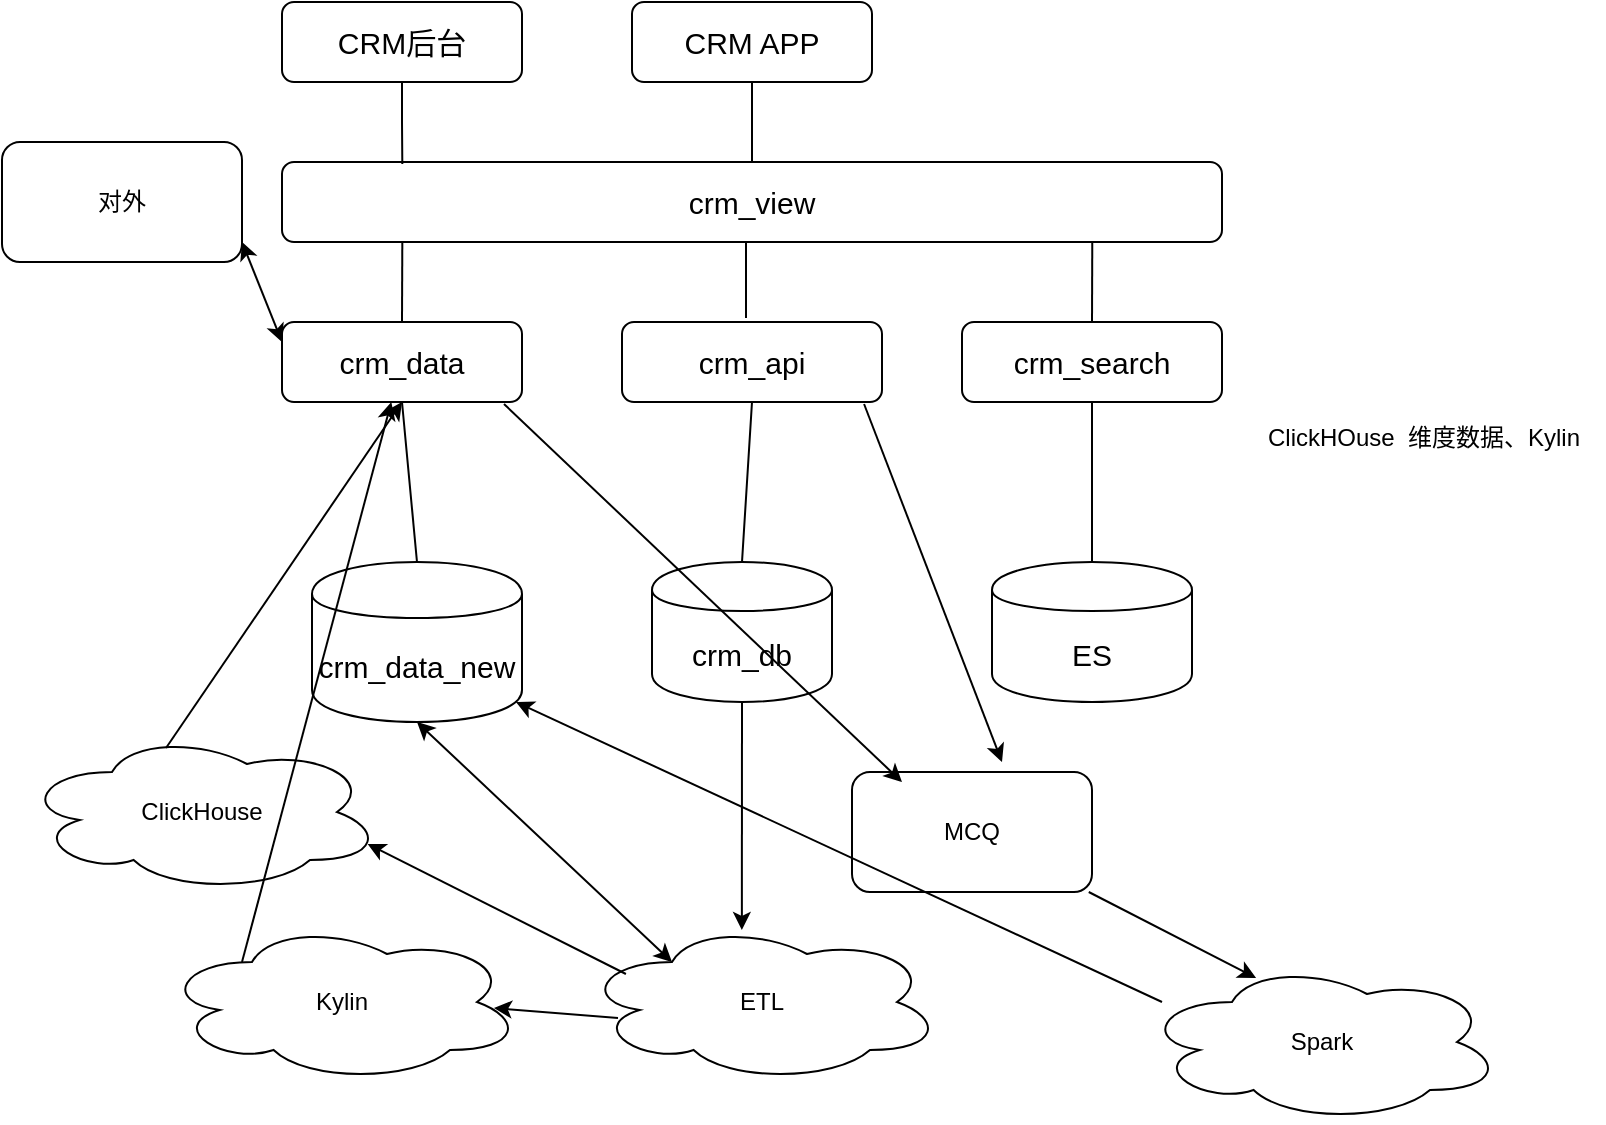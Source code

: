 <mxfile version="10.7.5" type="github"><diagram id="Ag0dhB8aS_l8PXAd4vjg" name="第 1 页"><mxGraphModel dx="918" dy="616" grid="1" gridSize="10" guides="1" tooltips="1" connect="1" arrows="1" fold="1" page="1" pageScale="1" pageWidth="1169" pageHeight="827" math="0" shadow="0"><root><mxCell id="0"/><mxCell id="1" parent="0"/><mxCell id="wXJmp87-zdHbkqahWkxf-1" value="&lt;font style=&quot;font-size: 15px&quot;&gt;crm_view&lt;/font&gt;" style="rounded=1;whiteSpace=wrap;html=1;" vertex="1" parent="1"><mxGeometry x="140" y="160" width="470" height="40" as="geometry"/></mxCell><mxCell id="wXJmp87-zdHbkqahWkxf-2" value="&lt;font style=&quot;font-size: 15px&quot;&gt;crm_api&lt;/font&gt;" style="rounded=1;whiteSpace=wrap;html=1;" vertex="1" parent="1"><mxGeometry x="310" y="240" width="130" height="40" as="geometry"/></mxCell><mxCell id="wXJmp87-zdHbkqahWkxf-7" style="edgeStyle=orthogonalEdgeStyle;rounded=0;orthogonalLoop=1;jettySize=auto;html=1;exitX=0.5;exitY=1;exitDx=0;exitDy=0;entryX=0.128;entryY=0.025;entryDx=0;entryDy=0;entryPerimeter=0;endArrow=none;endFill=0;" edge="1" parent="1" source="wXJmp87-zdHbkqahWkxf-4" target="wXJmp87-zdHbkqahWkxf-1"><mxGeometry relative="1" as="geometry"/></mxCell><mxCell id="wXJmp87-zdHbkqahWkxf-4" value="&lt;font style=&quot;font-size: 15px&quot;&gt;CRM后台&lt;br&gt;&lt;/font&gt;" style="rounded=1;whiteSpace=wrap;html=1;" vertex="1" parent="1"><mxGeometry x="140" y="80" width="120" height="40" as="geometry"/></mxCell><mxCell id="wXJmp87-zdHbkqahWkxf-27" style="edgeStyle=none;rounded=0;orthogonalLoop=1;jettySize=auto;html=1;exitX=0.5;exitY=1;exitDx=0;exitDy=0;endArrow=none;endFill=0;" edge="1" parent="1" source="wXJmp87-zdHbkqahWkxf-5" target="wXJmp87-zdHbkqahWkxf-1"><mxGeometry relative="1" as="geometry"/></mxCell><mxCell id="wXJmp87-zdHbkqahWkxf-5" value="&lt;font style=&quot;font-size: 15px&quot;&gt;CRM APP&lt;/font&gt;" style="rounded=1;whiteSpace=wrap;html=1;" vertex="1" parent="1"><mxGeometry x="315" y="80" width="120" height="40" as="geometry"/></mxCell><mxCell id="wXJmp87-zdHbkqahWkxf-12" value="&lt;span style=&quot;font-size: 15px&quot;&gt;crm_data&lt;/span&gt;" style="rounded=1;whiteSpace=wrap;html=1;" vertex="1" parent="1"><mxGeometry x="140" y="240" width="120" height="40" as="geometry"/></mxCell><mxCell id="wXJmp87-zdHbkqahWkxf-13" value="" style="endArrow=none;html=1;entryX=0.5;entryY=0;entryDx=0;entryDy=0;exitX=0.128;exitY=1;exitDx=0;exitDy=0;exitPerimeter=0;endFill=0;" edge="1" parent="1" source="wXJmp87-zdHbkqahWkxf-1" target="wXJmp87-zdHbkqahWkxf-12"><mxGeometry width="50" height="50" relative="1" as="geometry"><mxPoint x="180" y="200" as="sourcePoint"/><mxPoint x="230" y="150" as="targetPoint"/></mxGeometry></mxCell><mxCell id="wXJmp87-zdHbkqahWkxf-14" value="" style="endArrow=none;html=1;endFill=0;" edge="1" parent="1"><mxGeometry width="50" height="50" relative="1" as="geometry"><mxPoint x="372" y="200" as="sourcePoint"/><mxPoint x="372" y="238" as="targetPoint"/></mxGeometry></mxCell><mxCell id="wXJmp87-zdHbkqahWkxf-24" style="rounded=0;orthogonalLoop=1;jettySize=auto;html=1;exitX=0.5;exitY=1;exitDx=0;exitDy=0;endArrow=classic;endFill=1;startArrow=none;startFill=0;entryX=0.444;entryY=0.05;entryDx=0;entryDy=0;entryPerimeter=0;" edge="1" parent="1" source="wXJmp87-zdHbkqahWkxf-17" target="wXJmp87-zdHbkqahWkxf-18"><mxGeometry relative="1" as="geometry"><mxPoint x="370" y="540" as="targetPoint"/></mxGeometry></mxCell><mxCell id="wXJmp87-zdHbkqahWkxf-17" value="&lt;font style=&quot;font-size: 15px&quot;&gt;crm_db&lt;br&gt;&lt;/font&gt;" style="shape=cylinder;whiteSpace=wrap;html=1;boundedLbl=1;backgroundOutline=1;" vertex="1" parent="1"><mxGeometry x="325" y="360" width="90" height="70" as="geometry"/></mxCell><mxCell id="wXJmp87-zdHbkqahWkxf-25" style="rounded=0;orthogonalLoop=1;jettySize=auto;html=1;exitX=0.25;exitY=0.25;exitDx=0;exitDy=0;exitPerimeter=0;entryX=0.5;entryY=1;entryDx=0;entryDy=0;endArrow=classic;endFill=1;startArrow=classic;startFill=1;" edge="1" parent="1" source="wXJmp87-zdHbkqahWkxf-18" target="wXJmp87-zdHbkqahWkxf-20"><mxGeometry relative="1" as="geometry"/></mxCell><mxCell id="wXJmp87-zdHbkqahWkxf-18" value="ETL" style="ellipse;shape=cloud;whiteSpace=wrap;html=1;" vertex="1" parent="1"><mxGeometry x="290" y="540" width="180" height="80" as="geometry"/></mxCell><mxCell id="wXJmp87-zdHbkqahWkxf-20" value="&lt;font style=&quot;font-size: 15px&quot;&gt;crm_data_new&lt;/font&gt;" style="shape=cylinder;whiteSpace=wrap;html=1;boundedLbl=1;backgroundOutline=1;" vertex="1" parent="1"><mxGeometry x="155" y="360" width="105" height="80" as="geometry"/></mxCell><mxCell id="wXJmp87-zdHbkqahWkxf-21" value="&lt;font style=&quot;font-size: 15px&quot;&gt;ES&lt;/font&gt;" style="shape=cylinder;whiteSpace=wrap;html=1;boundedLbl=1;backgroundOutline=1;" vertex="1" parent="1"><mxGeometry x="495" y="360" width="100" height="70" as="geometry"/></mxCell><mxCell id="wXJmp87-zdHbkqahWkxf-22" value="" style="endArrow=none;html=1;exitX=0.5;exitY=1;exitDx=0;exitDy=0;entryX=0.5;entryY=0;entryDx=0;entryDy=0;endFill=0;" edge="1" parent="1" source="wXJmp87-zdHbkqahWkxf-12" target="wXJmp87-zdHbkqahWkxf-20"><mxGeometry width="50" height="50" relative="1" as="geometry"><mxPoint x="400" y="310" as="sourcePoint"/><mxPoint x="450" y="260" as="targetPoint"/></mxGeometry></mxCell><mxCell id="wXJmp87-zdHbkqahWkxf-23" value="" style="endArrow=none;html=1;entryX=0.5;entryY=0;entryDx=0;entryDy=0;exitX=0.5;exitY=1;exitDx=0;exitDy=0;endFill=0;" edge="1" parent="1" source="wXJmp87-zdHbkqahWkxf-2" target="wXJmp87-zdHbkqahWkxf-17"><mxGeometry width="50" height="50" relative="1" as="geometry"><mxPoint x="370" y="310" as="sourcePoint"/><mxPoint x="420" y="260" as="targetPoint"/></mxGeometry></mxCell><mxCell id="wXJmp87-zdHbkqahWkxf-28" value="&lt;font style=&quot;font-size: 15px&quot;&gt;crm_search&lt;/font&gt;" style="rounded=1;whiteSpace=wrap;html=1;" vertex="1" parent="1"><mxGeometry x="480" y="240" width="130" height="40" as="geometry"/></mxCell><mxCell id="wXJmp87-zdHbkqahWkxf-29" value="" style="endArrow=none;html=1;entryX=0.5;entryY=0;entryDx=0;entryDy=0;exitX=0.862;exitY=1;exitDx=0;exitDy=0;exitPerimeter=0;endFill=0;" edge="1" parent="1" source="wXJmp87-zdHbkqahWkxf-1" target="wXJmp87-zdHbkqahWkxf-28"><mxGeometry width="50" height="50" relative="1" as="geometry"><mxPoint x="530" y="230" as="sourcePoint"/><mxPoint x="580" y="180" as="targetPoint"/></mxGeometry></mxCell><mxCell id="wXJmp87-zdHbkqahWkxf-30" value="" style="endArrow=none;html=1;entryX=0.5;entryY=1;entryDx=0;entryDy=0;exitX=0.5;exitY=0;exitDx=0;exitDy=0;endFill=0;" edge="1" parent="1" source="wXJmp87-zdHbkqahWkxf-21" target="wXJmp87-zdHbkqahWkxf-28"><mxGeometry width="50" height="50" relative="1" as="geometry"><mxPoint x="540" y="360" as="sourcePoint"/><mxPoint x="590" y="310" as="targetPoint"/></mxGeometry></mxCell><mxCell id="wXJmp87-zdHbkqahWkxf-31" value="Kylin" style="ellipse;shape=cloud;whiteSpace=wrap;html=1;" vertex="1" parent="1"><mxGeometry x="80" y="540" width="180" height="80" as="geometry"/></mxCell><mxCell id="wXJmp87-zdHbkqahWkxf-32" value="" style="endArrow=classic;html=1;exitX=0.1;exitY=0.6;exitDx=0;exitDy=0;exitPerimeter=0;entryX=0.922;entryY=0.538;entryDx=0;entryDy=0;entryPerimeter=0;" edge="1" parent="1" source="wXJmp87-zdHbkqahWkxf-18" target="wXJmp87-zdHbkqahWkxf-31"><mxGeometry width="50" height="50" relative="1" as="geometry"><mxPoint x="300" y="590" as="sourcePoint"/><mxPoint x="350" y="540" as="targetPoint"/></mxGeometry></mxCell><mxCell id="wXJmp87-zdHbkqahWkxf-33" value="ClickHouse" style="ellipse;shape=cloud;whiteSpace=wrap;html=1;" vertex="1" parent="1"><mxGeometry x="10" y="445" width="180" height="80" as="geometry"/></mxCell><mxCell id="wXJmp87-zdHbkqahWkxf-34" value="" style="endArrow=classic;html=1;entryX=0.96;entryY=0.7;entryDx=0;entryDy=0;entryPerimeter=0;exitX=0.122;exitY=0.325;exitDx=0;exitDy=0;exitPerimeter=0;" edge="1" parent="1" source="wXJmp87-zdHbkqahWkxf-18" target="wXJmp87-zdHbkqahWkxf-33"><mxGeometry width="50" height="50" relative="1" as="geometry"><mxPoint x="220" y="550" as="sourcePoint"/><mxPoint x="270" y="500" as="targetPoint"/></mxGeometry></mxCell><mxCell id="wXJmp87-zdHbkqahWkxf-35" value="Spark" style="ellipse;shape=cloud;whiteSpace=wrap;html=1;" vertex="1" parent="1"><mxGeometry x="570" y="560" width="180" height="80" as="geometry"/></mxCell><mxCell id="wXJmp87-zdHbkqahWkxf-37" value="MCQ&lt;br&gt;" style="rounded=1;whiteSpace=wrap;html=1;" vertex="1" parent="1"><mxGeometry x="425" y="465" width="120" height="60" as="geometry"/></mxCell><mxCell id="wXJmp87-zdHbkqahWkxf-38" value="" style="endArrow=none;html=1;entryX=0.931;entryY=1.025;entryDx=0;entryDy=0;entryPerimeter=0;startArrow=classic;startFill=1;endFill=0;" edge="1" parent="1" target="wXJmp87-zdHbkqahWkxf-2"><mxGeometry width="50" height="50" relative="1" as="geometry"><mxPoint x="500" y="460" as="sourcePoint"/><mxPoint x="485.711" y="395" as="targetPoint"/></mxGeometry></mxCell><mxCell id="wXJmp87-zdHbkqahWkxf-39" value="" style="endArrow=none;html=1;entryX=0.925;entryY=1.025;entryDx=0;entryDy=0;entryPerimeter=0;startArrow=classic;startFill=1;endFill=0;" edge="1" parent="1" target="wXJmp87-zdHbkqahWkxf-12"><mxGeometry width="50" height="50" relative="1" as="geometry"><mxPoint x="450" y="470" as="sourcePoint"/><mxPoint x="500" y="420" as="targetPoint"/></mxGeometry></mxCell><mxCell id="wXJmp87-zdHbkqahWkxf-40" value="" style="endArrow=classic;html=1;entryX=0.317;entryY=0.1;entryDx=0;entryDy=0;entryPerimeter=0;" edge="1" parent="1" source="wXJmp87-zdHbkqahWkxf-37" target="wXJmp87-zdHbkqahWkxf-35"><mxGeometry width="50" height="50" relative="1" as="geometry"><mxPoint x="540" y="540" as="sourcePoint"/><mxPoint x="590" y="490" as="targetPoint"/></mxGeometry></mxCell><mxCell id="wXJmp87-zdHbkqahWkxf-41" value="" style="endArrow=classic;html=1;entryX=0.971;entryY=0.875;entryDx=0;entryDy=0;entryPerimeter=0;" edge="1" parent="1" target="wXJmp87-zdHbkqahWkxf-20"><mxGeometry width="50" height="50" relative="1" as="geometry"><mxPoint x="580" y="580" as="sourcePoint"/><mxPoint x="540" y="530" as="targetPoint"/></mxGeometry></mxCell><mxCell id="wXJmp87-zdHbkqahWkxf-42" value="" style="endArrow=none;html=1;entryX=0.4;entryY=0.1;entryDx=0;entryDy=0;entryPerimeter=0;startArrow=classic;startFill=1;endFill=0;" edge="1" parent="1" target="wXJmp87-zdHbkqahWkxf-33"><mxGeometry width="50" height="50" relative="1" as="geometry"><mxPoint x="200" y="280" as="sourcePoint"/><mxPoint x="50" y="290" as="targetPoint"/></mxGeometry></mxCell><mxCell id="wXJmp87-zdHbkqahWkxf-43" value="" style="endArrow=classic;html=1;" edge="1" parent="1" target="wXJmp87-zdHbkqahWkxf-12"><mxGeometry width="50" height="50" relative="1" as="geometry"><mxPoint x="120" y="560" as="sourcePoint"/><mxPoint x="170" y="510" as="targetPoint"/></mxGeometry></mxCell><mxCell id="wXJmp87-zdHbkqahWkxf-44" value="" style="endArrow=classic;startArrow=classic;html=1;exitX=0;exitY=0.25;exitDx=0;exitDy=0;" edge="1" parent="1" source="wXJmp87-zdHbkqahWkxf-12"><mxGeometry width="50" height="50" relative="1" as="geometry"><mxPoint x="70" y="250" as="sourcePoint"/><mxPoint x="120" y="200" as="targetPoint"/></mxGeometry></mxCell><mxCell id="wXJmp87-zdHbkqahWkxf-45" value="对外" style="rounded=1;whiteSpace=wrap;html=1;" vertex="1" parent="1"><mxGeometry y="150" width="120" height="60" as="geometry"/></mxCell><mxCell id="wXJmp87-zdHbkqahWkxf-46" value="ClickHOuse&amp;nbsp; 维度数据、Kylin" style="text;html=1;resizable=0;points=[];autosize=1;align=left;verticalAlign=top;spacingTop=-4;" vertex="1" parent="1"><mxGeometry x="631" y="288" width="170" height="20" as="geometry"/></mxCell></root></mxGraphModel></diagram></mxfile>